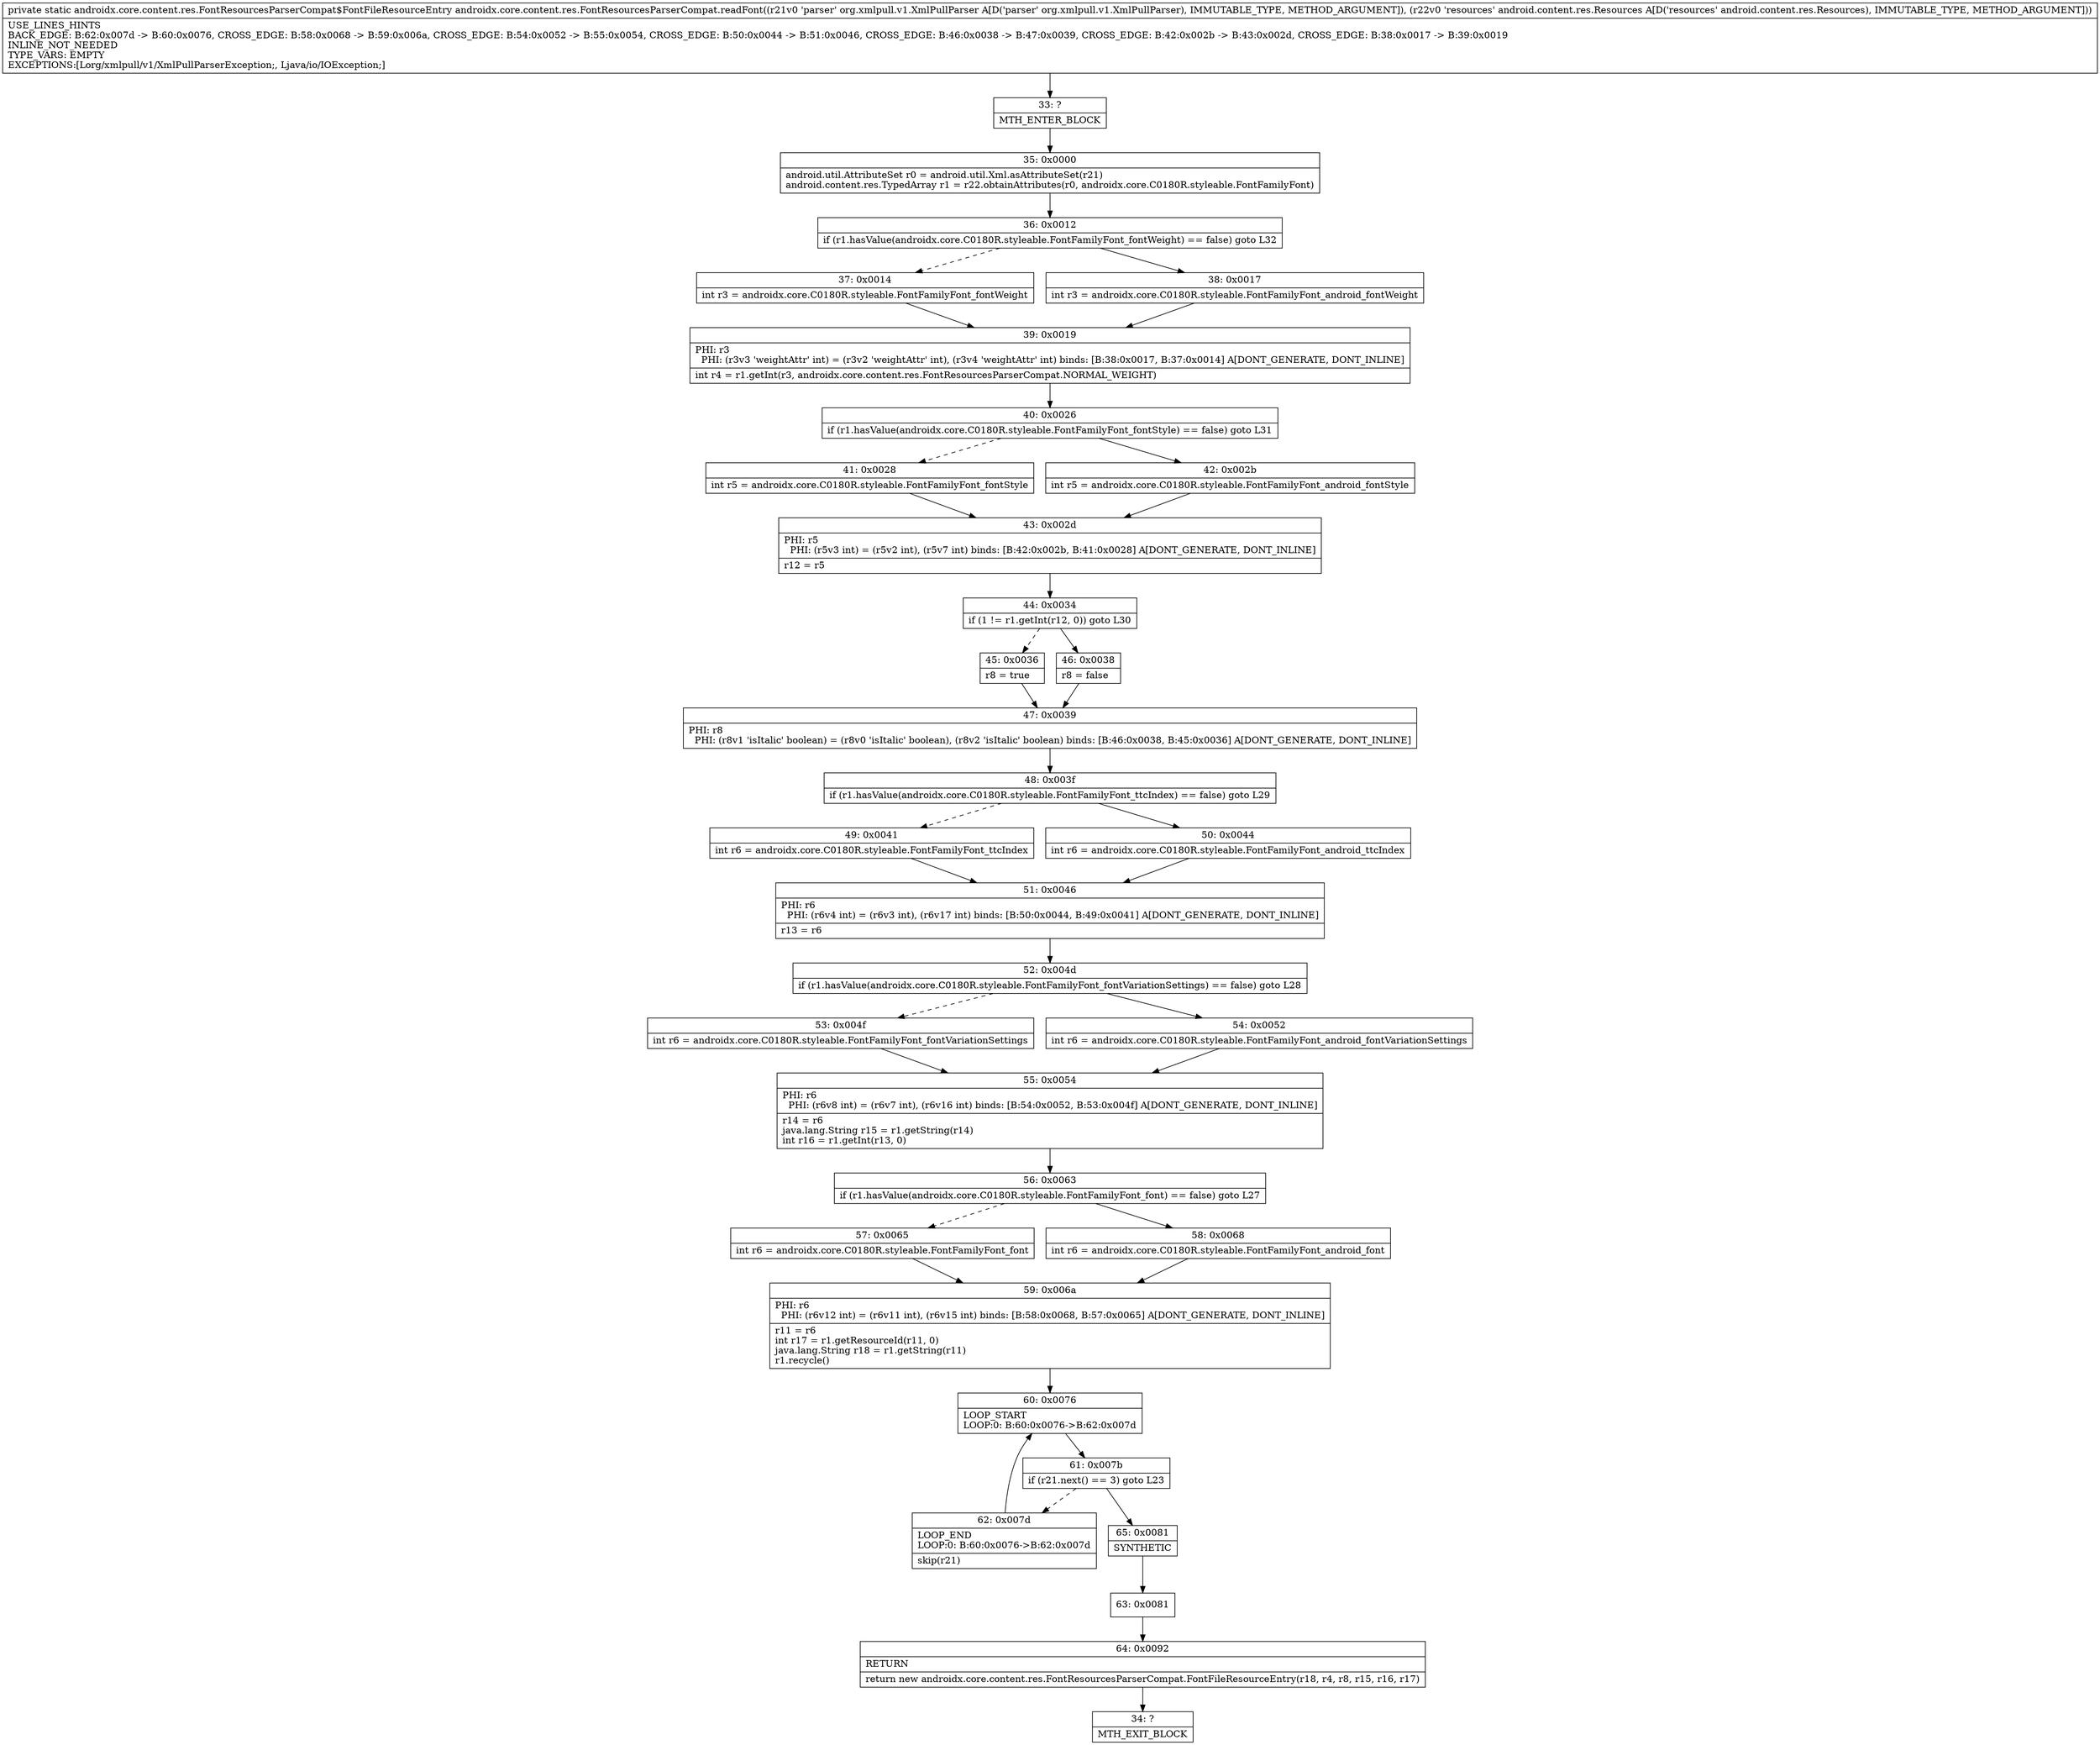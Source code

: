 digraph "CFG forandroidx.core.content.res.FontResourcesParserCompat.readFont(Lorg\/xmlpull\/v1\/XmlPullParser;Landroid\/content\/res\/Resources;)Landroidx\/core\/content\/res\/FontResourcesParserCompat$FontFileResourceEntry;" {
Node_33 [shape=record,label="{33\:\ ?|MTH_ENTER_BLOCK\l}"];
Node_35 [shape=record,label="{35\:\ 0x0000|android.util.AttributeSet r0 = android.util.Xml.asAttributeSet(r21)\landroid.content.res.TypedArray r1 = r22.obtainAttributes(r0, androidx.core.C0180R.styleable.FontFamilyFont)\l}"];
Node_36 [shape=record,label="{36\:\ 0x0012|if (r1.hasValue(androidx.core.C0180R.styleable.FontFamilyFont_fontWeight) == false) goto L32\l}"];
Node_37 [shape=record,label="{37\:\ 0x0014|int r3 = androidx.core.C0180R.styleable.FontFamilyFont_fontWeight\l}"];
Node_39 [shape=record,label="{39\:\ 0x0019|PHI: r3 \l  PHI: (r3v3 'weightAttr' int) = (r3v2 'weightAttr' int), (r3v4 'weightAttr' int) binds: [B:38:0x0017, B:37:0x0014] A[DONT_GENERATE, DONT_INLINE]\l|int r4 = r1.getInt(r3, androidx.core.content.res.FontResourcesParserCompat.NORMAL_WEIGHT)\l}"];
Node_40 [shape=record,label="{40\:\ 0x0026|if (r1.hasValue(androidx.core.C0180R.styleable.FontFamilyFont_fontStyle) == false) goto L31\l}"];
Node_41 [shape=record,label="{41\:\ 0x0028|int r5 = androidx.core.C0180R.styleable.FontFamilyFont_fontStyle\l}"];
Node_43 [shape=record,label="{43\:\ 0x002d|PHI: r5 \l  PHI: (r5v3 int) = (r5v2 int), (r5v7 int) binds: [B:42:0x002b, B:41:0x0028] A[DONT_GENERATE, DONT_INLINE]\l|r12 = r5\l}"];
Node_44 [shape=record,label="{44\:\ 0x0034|if (1 != r1.getInt(r12, 0)) goto L30\l}"];
Node_45 [shape=record,label="{45\:\ 0x0036|r8 = true\l}"];
Node_47 [shape=record,label="{47\:\ 0x0039|PHI: r8 \l  PHI: (r8v1 'isItalic' boolean) = (r8v0 'isItalic' boolean), (r8v2 'isItalic' boolean) binds: [B:46:0x0038, B:45:0x0036] A[DONT_GENERATE, DONT_INLINE]\l}"];
Node_48 [shape=record,label="{48\:\ 0x003f|if (r1.hasValue(androidx.core.C0180R.styleable.FontFamilyFont_ttcIndex) == false) goto L29\l}"];
Node_49 [shape=record,label="{49\:\ 0x0041|int r6 = androidx.core.C0180R.styleable.FontFamilyFont_ttcIndex\l}"];
Node_51 [shape=record,label="{51\:\ 0x0046|PHI: r6 \l  PHI: (r6v4 int) = (r6v3 int), (r6v17 int) binds: [B:50:0x0044, B:49:0x0041] A[DONT_GENERATE, DONT_INLINE]\l|r13 = r6\l}"];
Node_52 [shape=record,label="{52\:\ 0x004d|if (r1.hasValue(androidx.core.C0180R.styleable.FontFamilyFont_fontVariationSettings) == false) goto L28\l}"];
Node_53 [shape=record,label="{53\:\ 0x004f|int r6 = androidx.core.C0180R.styleable.FontFamilyFont_fontVariationSettings\l}"];
Node_55 [shape=record,label="{55\:\ 0x0054|PHI: r6 \l  PHI: (r6v8 int) = (r6v7 int), (r6v16 int) binds: [B:54:0x0052, B:53:0x004f] A[DONT_GENERATE, DONT_INLINE]\l|r14 = r6\ljava.lang.String r15 = r1.getString(r14)\lint r16 = r1.getInt(r13, 0)\l}"];
Node_56 [shape=record,label="{56\:\ 0x0063|if (r1.hasValue(androidx.core.C0180R.styleable.FontFamilyFont_font) == false) goto L27\l}"];
Node_57 [shape=record,label="{57\:\ 0x0065|int r6 = androidx.core.C0180R.styleable.FontFamilyFont_font\l}"];
Node_59 [shape=record,label="{59\:\ 0x006a|PHI: r6 \l  PHI: (r6v12 int) = (r6v11 int), (r6v15 int) binds: [B:58:0x0068, B:57:0x0065] A[DONT_GENERATE, DONT_INLINE]\l|r11 = r6\lint r17 = r1.getResourceId(r11, 0)\ljava.lang.String r18 = r1.getString(r11)\lr1.recycle()\l}"];
Node_60 [shape=record,label="{60\:\ 0x0076|LOOP_START\lLOOP:0: B:60:0x0076\-\>B:62:0x007d\l}"];
Node_61 [shape=record,label="{61\:\ 0x007b|if (r21.next() == 3) goto L23\l}"];
Node_62 [shape=record,label="{62\:\ 0x007d|LOOP_END\lLOOP:0: B:60:0x0076\-\>B:62:0x007d\l|skip(r21)\l}"];
Node_65 [shape=record,label="{65\:\ 0x0081|SYNTHETIC\l}"];
Node_63 [shape=record,label="{63\:\ 0x0081}"];
Node_64 [shape=record,label="{64\:\ 0x0092|RETURN\l|return new androidx.core.content.res.FontResourcesParserCompat.FontFileResourceEntry(r18, r4, r8, r15, r16, r17)\l}"];
Node_34 [shape=record,label="{34\:\ ?|MTH_EXIT_BLOCK\l}"];
Node_58 [shape=record,label="{58\:\ 0x0068|int r6 = androidx.core.C0180R.styleable.FontFamilyFont_android_font\l}"];
Node_54 [shape=record,label="{54\:\ 0x0052|int r6 = androidx.core.C0180R.styleable.FontFamilyFont_android_fontVariationSettings\l}"];
Node_50 [shape=record,label="{50\:\ 0x0044|int r6 = androidx.core.C0180R.styleable.FontFamilyFont_android_ttcIndex\l}"];
Node_46 [shape=record,label="{46\:\ 0x0038|r8 = false\l}"];
Node_42 [shape=record,label="{42\:\ 0x002b|int r5 = androidx.core.C0180R.styleable.FontFamilyFont_android_fontStyle\l}"];
Node_38 [shape=record,label="{38\:\ 0x0017|int r3 = androidx.core.C0180R.styleable.FontFamilyFont_android_fontWeight\l}"];
MethodNode[shape=record,label="{private static androidx.core.content.res.FontResourcesParserCompat$FontFileResourceEntry androidx.core.content.res.FontResourcesParserCompat.readFont((r21v0 'parser' org.xmlpull.v1.XmlPullParser A[D('parser' org.xmlpull.v1.XmlPullParser), IMMUTABLE_TYPE, METHOD_ARGUMENT]), (r22v0 'resources' android.content.res.Resources A[D('resources' android.content.res.Resources), IMMUTABLE_TYPE, METHOD_ARGUMENT]))  | USE_LINES_HINTS\lBACK_EDGE: B:62:0x007d \-\> B:60:0x0076, CROSS_EDGE: B:58:0x0068 \-\> B:59:0x006a, CROSS_EDGE: B:54:0x0052 \-\> B:55:0x0054, CROSS_EDGE: B:50:0x0044 \-\> B:51:0x0046, CROSS_EDGE: B:46:0x0038 \-\> B:47:0x0039, CROSS_EDGE: B:42:0x002b \-\> B:43:0x002d, CROSS_EDGE: B:38:0x0017 \-\> B:39:0x0019\lINLINE_NOT_NEEDED\lTYPE_VARS: EMPTY\lEXCEPTIONS:[Lorg\/xmlpull\/v1\/XmlPullParserException;, Ljava\/io\/IOException;]\l}"];
MethodNode -> Node_33;Node_33 -> Node_35;
Node_35 -> Node_36;
Node_36 -> Node_37[style=dashed];
Node_36 -> Node_38;
Node_37 -> Node_39;
Node_39 -> Node_40;
Node_40 -> Node_41[style=dashed];
Node_40 -> Node_42;
Node_41 -> Node_43;
Node_43 -> Node_44;
Node_44 -> Node_45[style=dashed];
Node_44 -> Node_46;
Node_45 -> Node_47;
Node_47 -> Node_48;
Node_48 -> Node_49[style=dashed];
Node_48 -> Node_50;
Node_49 -> Node_51;
Node_51 -> Node_52;
Node_52 -> Node_53[style=dashed];
Node_52 -> Node_54;
Node_53 -> Node_55;
Node_55 -> Node_56;
Node_56 -> Node_57[style=dashed];
Node_56 -> Node_58;
Node_57 -> Node_59;
Node_59 -> Node_60;
Node_60 -> Node_61;
Node_61 -> Node_62[style=dashed];
Node_61 -> Node_65;
Node_62 -> Node_60;
Node_65 -> Node_63;
Node_63 -> Node_64;
Node_64 -> Node_34;
Node_58 -> Node_59;
Node_54 -> Node_55;
Node_50 -> Node_51;
Node_46 -> Node_47;
Node_42 -> Node_43;
Node_38 -> Node_39;
}


